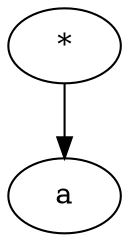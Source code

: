 digraph {
  94549734027552[label="*"]
  94549734027504[label="a"]
  94549734027552  ->  94549734027504
}
